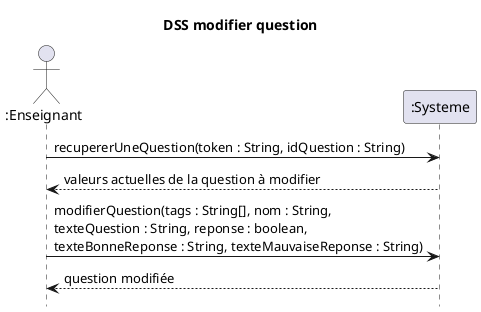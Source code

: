 @startuml DSS_Modifier_Question
title DSS modifier question
hide footbox
actor ":Enseignant" as prof
participant ":Systeme" as sys

prof -> sys : recupererUneQuestion(token : String, idQuestion : String)
sys --> prof : valeurs actuelles de la question à modifier
prof -> sys : modifierQuestion(tags : String[], nom : String, \ntexteQuestion : String, reponse : boolean,\ntexteBonneReponse : String, texteMauvaiseReponse : String)
sys --> prof : question modifiée
@enduml
